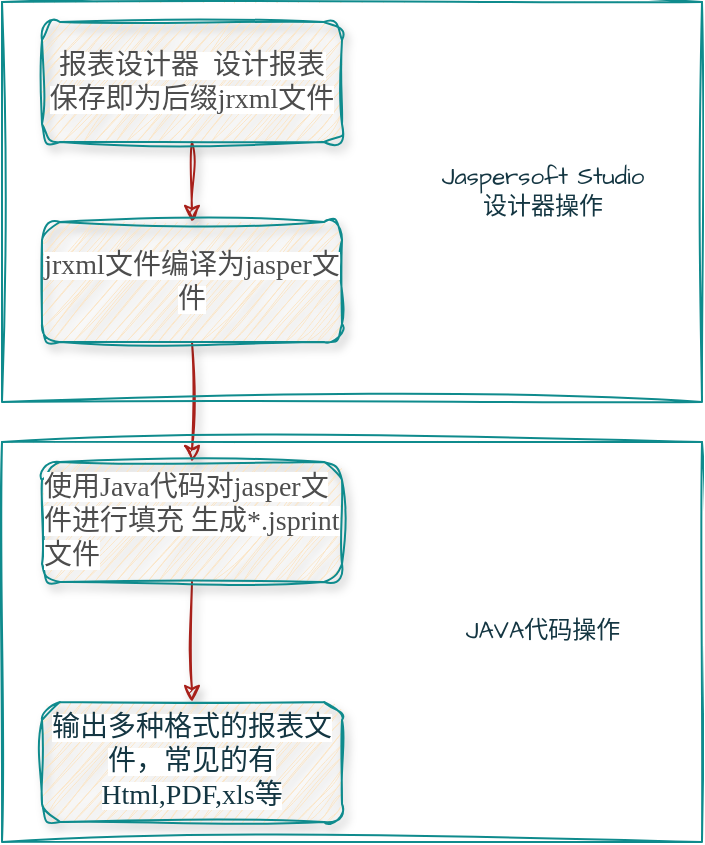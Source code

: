 <mxfile version="26.0.2">
  <diagram id="C5RBs43oDa-KdzZeNtuy" name="Page-1">
    <mxGraphModel dx="1434" dy="738" grid="1" gridSize="10" guides="1" tooltips="1" connect="1" arrows="1" fold="1" page="1" pageScale="1" pageWidth="827" pageHeight="1169" math="0" shadow="0">
      <root>
        <mxCell id="WIyWlLk6GJQsqaUBKTNV-0" />
        <mxCell id="WIyWlLk6GJQsqaUBKTNV-1" parent="WIyWlLk6GJQsqaUBKTNV-0" />
        <mxCell id="070o99t46N5f3Ylfs2BR-4" style="edgeStyle=orthogonalEdgeStyle;rounded=0;orthogonalLoop=1;jettySize=auto;html=1;exitX=0.5;exitY=1;exitDx=0;exitDy=0;shadow=1;fillColor=#FAE5C7;strokeColor=#A8201A;sketch=1;curveFitting=1;jiggle=2;labelBackgroundColor=none;fontColor=default;" edge="1" parent="WIyWlLk6GJQsqaUBKTNV-1" source="WIyWlLk6GJQsqaUBKTNV-3" target="070o99t46N5f3Ylfs2BR-0">
          <mxGeometry relative="1" as="geometry" />
        </mxCell>
        <mxCell id="WIyWlLk6GJQsqaUBKTNV-3" value="&lt;span style=&quot;color: rgb(77, 77, 77); text-align: start; background-color: rgb(255, 255, 255);&quot;&gt;&lt;font face=&quot;Verdana&quot; style=&quot;font-size: 14px;&quot;&gt;报表设计器 &amp;nbsp;设计报表 保存即为后缀jrxml文件&lt;/font&gt;&lt;/span&gt;" style="rounded=1;whiteSpace=wrap;html=1;fontSize=12;glass=0;strokeWidth=1;shadow=1;fillColor=#FAE5C7;strokeColor=#0F8B8D;sketch=1;curveFitting=1;jiggle=2;labelBackgroundColor=none;fontColor=#143642;" parent="WIyWlLk6GJQsqaUBKTNV-1" vertex="1">
          <mxGeometry x="160" y="60" width="150" height="60" as="geometry" />
        </mxCell>
        <mxCell id="070o99t46N5f3Ylfs2BR-5" style="edgeStyle=orthogonalEdgeStyle;rounded=0;orthogonalLoop=1;jettySize=auto;html=1;exitX=0.5;exitY=1;exitDx=0;exitDy=0;shadow=1;fillColor=#FAE5C7;strokeColor=#A8201A;sketch=1;curveFitting=1;jiggle=2;labelBackgroundColor=none;fontColor=default;" edge="1" parent="WIyWlLk6GJQsqaUBKTNV-1" source="070o99t46N5f3Ylfs2BR-0" target="070o99t46N5f3Ylfs2BR-1">
          <mxGeometry relative="1" as="geometry" />
        </mxCell>
        <mxCell id="070o99t46N5f3Ylfs2BR-0" value="&lt;span style=&quot;color: rgb(77, 77, 77); text-align: start; background-color: rgb(255, 255, 255);&quot;&gt;&lt;font style=&quot;font-size: 14px;&quot; face=&quot;Verdana&quot;&gt;jrxml文件编译为jasper文件&lt;/font&gt;&lt;/span&gt;" style="rounded=1;whiteSpace=wrap;html=1;fontSize=12;glass=0;strokeWidth=1;shadow=1;fillColor=#FAE5C7;strokeColor=#0F8B8D;sketch=1;curveFitting=1;jiggle=2;labelBackgroundColor=none;fontColor=#143642;" vertex="1" parent="WIyWlLk6GJQsqaUBKTNV-1">
          <mxGeometry x="160" y="160" width="150" height="60" as="geometry" />
        </mxCell>
        <mxCell id="070o99t46N5f3Ylfs2BR-6" style="edgeStyle=orthogonalEdgeStyle;rounded=0;orthogonalLoop=1;jettySize=auto;html=1;exitX=0.5;exitY=1;exitDx=0;exitDy=0;shadow=1;fillColor=#FAE5C7;strokeColor=#A8201A;sketch=1;curveFitting=1;jiggle=2;labelBackgroundColor=none;fontColor=default;" edge="1" parent="WIyWlLk6GJQsqaUBKTNV-1" source="070o99t46N5f3Ylfs2BR-1" target="070o99t46N5f3Ylfs2BR-3">
          <mxGeometry relative="1" as="geometry" />
        </mxCell>
        <mxCell id="070o99t46N5f3Ylfs2BR-1" value="&lt;div style=&quot;text-align: start;&quot;&gt;&lt;font style=&quot;font-size: 14px;&quot; face=&quot;Verdana&quot;&gt;&lt;font color=&quot;#4d4d4d&quot;&gt;&lt;span style=&quot;background-color: rgb(255, 255, 255);&quot;&gt;使用Java代码&lt;/span&gt;&lt;/font&gt;&lt;span style=&quot;background-color: rgb(255, 255, 255); color: rgb(77, 77, 77);&quot;&gt;对jasper文件进行填充 生成*.jsprint文件&lt;/span&gt;&lt;/font&gt;&lt;/div&gt;" style="rounded=1;whiteSpace=wrap;html=1;fontSize=12;glass=0;strokeWidth=1;shadow=1;fillColor=#FAE5C7;strokeColor=#0F8B8D;sketch=1;curveFitting=1;jiggle=2;labelBackgroundColor=none;fontColor=#143642;" vertex="1" parent="WIyWlLk6GJQsqaUBKTNV-1">
          <mxGeometry x="160" y="280" width="150" height="60" as="geometry" />
        </mxCell>
        <mxCell id="070o99t46N5f3Ylfs2BR-3" value="&lt;span style=&quot;text-align: start; background-color: rgb(255, 255, 255);&quot;&gt;&lt;font style=&quot;font-size: 14px;&quot; face=&quot;Verdana&quot;&gt;输出多种格式的报表文件，常见的有Html,PDF,xls等&lt;/font&gt;&lt;/span&gt;" style="rounded=1;whiteSpace=wrap;html=1;fontSize=12;glass=0;strokeWidth=1;shadow=1;fillColor=#FAE5C7;strokeColor=#0F8B8D;sketch=1;curveFitting=1;jiggle=2;labelBackgroundColor=none;fontColor=#143642;" vertex="1" parent="WIyWlLk6GJQsqaUBKTNV-1">
          <mxGeometry x="160" y="400" width="150" height="60" as="geometry" />
        </mxCell>
        <mxCell id="070o99t46N5f3Ylfs2BR-7" value="" style="swimlane;startSize=0;sketch=1;hachureGap=4;jiggle=2;curveFitting=1;strokeColor=#0F8B8D;fontFamily=Architects Daughter;fontSource=https%3A%2F%2Ffonts.googleapis.com%2Fcss%3Ffamily%3DArchitects%2BDaughter;fontColor=#143642;fillColor=#FAE5C7;" vertex="1" parent="WIyWlLk6GJQsqaUBKTNV-1">
          <mxGeometry x="140" y="270" width="350" height="200" as="geometry" />
        </mxCell>
        <mxCell id="070o99t46N5f3Ylfs2BR-8" value="JAVA代码操作" style="text;html=1;align=center;verticalAlign=middle;resizable=0;points=[];autosize=1;strokeColor=none;fillColor=none;fontFamily=Architects Daughter;fontSource=https%3A%2F%2Ffonts.googleapis.com%2Fcss%3Ffamily%3DArchitects%2BDaughter;fontColor=#143642;" vertex="1" parent="070o99t46N5f3Ylfs2BR-7">
          <mxGeometry x="220" y="80" width="100" height="30" as="geometry" />
        </mxCell>
        <mxCell id="070o99t46N5f3Ylfs2BR-9" value="" style="swimlane;startSize=0;sketch=1;hachureGap=4;jiggle=2;curveFitting=1;strokeColor=#0F8B8D;fontFamily=Architects Daughter;fontSource=https%3A%2F%2Ffonts.googleapis.com%2Fcss%3Ffamily%3DArchitects%2BDaughter;fontColor=#143642;fillColor=#FAE5C7;" vertex="1" parent="WIyWlLk6GJQsqaUBKTNV-1">
          <mxGeometry x="140" y="50" width="350" height="200" as="geometry">
            <mxRectangle x="140" y="50" width="50" height="40" as="alternateBounds" />
          </mxGeometry>
        </mxCell>
        <mxCell id="070o99t46N5f3Ylfs2BR-10" value="Jaspersoft Studio&lt;div&gt;设计器操作&lt;/div&gt;" style="text;html=1;align=center;verticalAlign=middle;resizable=0;points=[];autosize=1;strokeColor=none;fillColor=none;fontFamily=Architects Daughter;fontSource=https%3A%2F%2Ffonts.googleapis.com%2Fcss%3Ffamily%3DArchitects%2BDaughter;fontColor=#143642;" vertex="1" parent="070o99t46N5f3Ylfs2BR-9">
          <mxGeometry x="210" y="75" width="120" height="40" as="geometry" />
        </mxCell>
      </root>
    </mxGraphModel>
  </diagram>
</mxfile>

